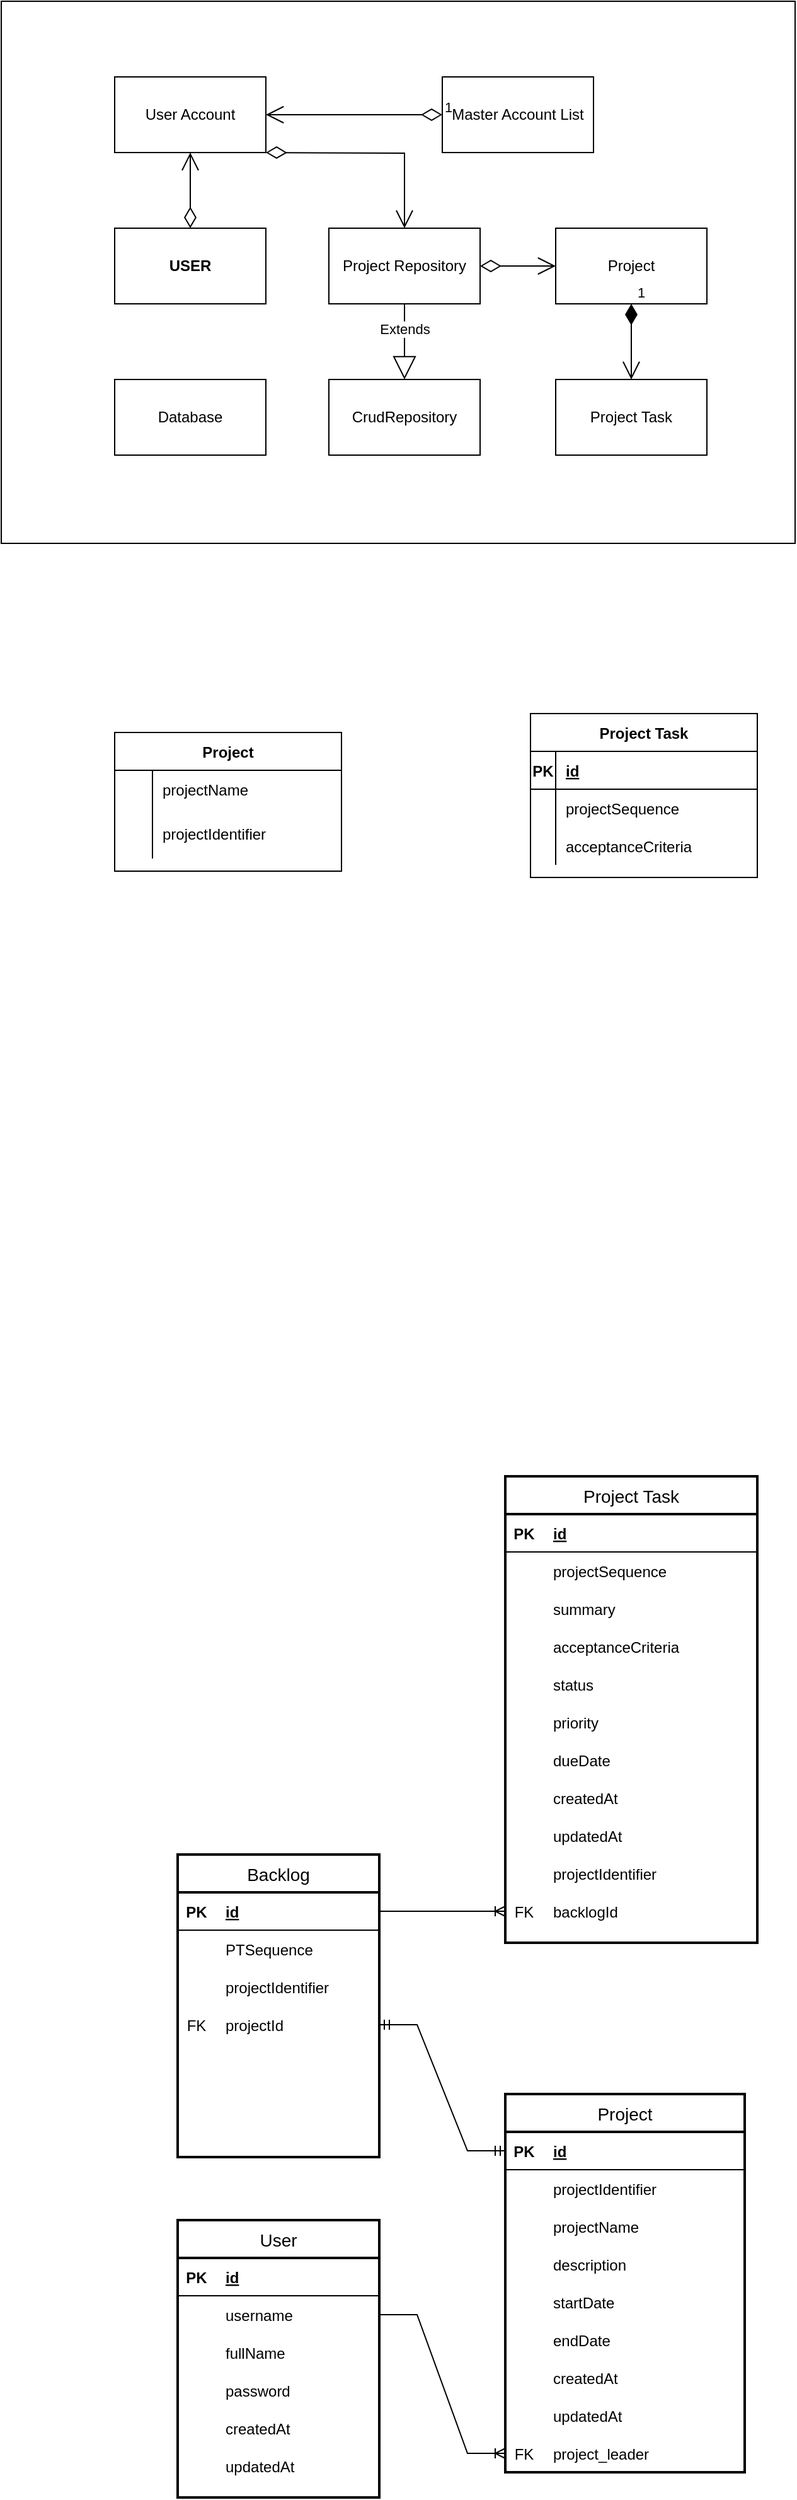 <mxfile version="15.7.3" type="github"><diagram id="AzvWPg0awMvXNOhqUX1V" name="Page-1"><mxGraphModel dx="1757" dy="1560" grid="1" gridSize="10" guides="1" tooltips="1" connect="1" arrows="1" fold="1" page="1" pageScale="1" pageWidth="850" pageHeight="1100" math="0" shadow="0"><root><mxCell id="0"/><mxCell id="1" parent="0"/><mxCell id="7SJsd0M3pE55qgHfErXs-65" value="Project" style="swimlane;childLayout=stackLayout;horizontal=1;startSize=30;horizontalStack=0;rounded=0;fontSize=14;fontStyle=0;strokeWidth=2;resizeParent=0;resizeLast=1;shadow=0;dashed=0;align=center;" vertex="1" parent="1"><mxGeometry x="1360" y="1710" width="190" height="300" as="geometry"/></mxCell><mxCell id="7SJsd0M3pE55qgHfErXs-67" value="" style="shape=table;startSize=0;container=1;collapsible=1;childLayout=tableLayout;fixedRows=1;rowLines=0;fontStyle=0;align=center;resizeLast=1;strokeColor=none;fillColor=none;" vertex="1" parent="7SJsd0M3pE55qgHfErXs-65"><mxGeometry y="30" width="190" height="270" as="geometry"/></mxCell><mxCell id="7SJsd0M3pE55qgHfErXs-3" value="" style="shape=partialRectangle;collapsible=0;dropTarget=0;pointerEvents=0;fillColor=none;top=0;left=0;bottom=1;right=0;points=[[0,0.5],[1,0.5]];portConstraint=eastwest;" vertex="1" parent="7SJsd0M3pE55qgHfErXs-67"><mxGeometry width="190" height="30" as="geometry"/></mxCell><mxCell id="7SJsd0M3pE55qgHfErXs-4" value="PK" style="shape=partialRectangle;connectable=0;fillColor=none;top=0;left=0;bottom=0;right=0;fontStyle=1;overflow=hidden;" vertex="1" parent="7SJsd0M3pE55qgHfErXs-3"><mxGeometry width="30" height="30" as="geometry"><mxRectangle width="30" height="30" as="alternateBounds"/></mxGeometry></mxCell><mxCell id="7SJsd0M3pE55qgHfErXs-5" value="id" style="shape=partialRectangle;connectable=0;fillColor=none;top=0;left=0;bottom=0;right=0;align=left;spacingLeft=6;fontStyle=5;overflow=hidden;" vertex="1" parent="7SJsd0M3pE55qgHfErXs-3"><mxGeometry x="30" width="160" height="30" as="geometry"><mxRectangle width="160" height="30" as="alternateBounds"/></mxGeometry></mxCell><mxCell id="7SJsd0M3pE55qgHfErXs-71" value="" style="shape=partialRectangle;collapsible=0;dropTarget=0;pointerEvents=0;fillColor=none;top=0;left=0;bottom=0;right=0;points=[[0,0.5],[1,0.5]];portConstraint=eastwest;" vertex="1" parent="7SJsd0M3pE55qgHfErXs-67"><mxGeometry y="30" width="190" height="30" as="geometry"/></mxCell><mxCell id="7SJsd0M3pE55qgHfErXs-72" value="" style="shape=partialRectangle;connectable=0;fillColor=none;top=0;left=0;bottom=0;right=0;editable=1;overflow=hidden;" vertex="1" parent="7SJsd0M3pE55qgHfErXs-71"><mxGeometry width="30" height="30" as="geometry"><mxRectangle width="30" height="30" as="alternateBounds"/></mxGeometry></mxCell><mxCell id="7SJsd0M3pE55qgHfErXs-73" value="projectIdentifier" style="shape=partialRectangle;connectable=0;fillColor=none;top=0;left=0;bottom=0;right=0;align=left;spacingLeft=6;overflow=hidden;" vertex="1" parent="7SJsd0M3pE55qgHfErXs-71"><mxGeometry x="30" width="160" height="30" as="geometry"><mxRectangle width="160" height="30" as="alternateBounds"/></mxGeometry></mxCell><mxCell id="7SJsd0M3pE55qgHfErXs-68" value="" style="shape=partialRectangle;collapsible=0;dropTarget=0;pointerEvents=0;fillColor=none;top=0;left=0;bottom=0;right=0;points=[[0,0.5],[1,0.5]];portConstraint=eastwest;" vertex="1" parent="7SJsd0M3pE55qgHfErXs-67"><mxGeometry y="60" width="190" height="30" as="geometry"/></mxCell><mxCell id="7SJsd0M3pE55qgHfErXs-69" value="" style="shape=partialRectangle;connectable=0;fillColor=none;top=0;left=0;bottom=0;right=0;editable=1;overflow=hidden;" vertex="1" parent="7SJsd0M3pE55qgHfErXs-68"><mxGeometry width="30" height="30" as="geometry"><mxRectangle width="30" height="30" as="alternateBounds"/></mxGeometry></mxCell><mxCell id="7SJsd0M3pE55qgHfErXs-70" value="projectName" style="shape=partialRectangle;connectable=0;fillColor=none;top=0;left=0;bottom=0;right=0;align=left;spacingLeft=6;overflow=hidden;" vertex="1" parent="7SJsd0M3pE55qgHfErXs-68"><mxGeometry x="30" width="160" height="30" as="geometry"><mxRectangle width="160" height="30" as="alternateBounds"/></mxGeometry></mxCell><mxCell id="7SJsd0M3pE55qgHfErXs-12" value="" style="shape=partialRectangle;collapsible=0;dropTarget=0;pointerEvents=0;fillColor=none;top=0;left=0;bottom=0;right=0;points=[[0,0.5],[1,0.5]];portConstraint=eastwest;" vertex="1" parent="7SJsd0M3pE55qgHfErXs-67"><mxGeometry y="90" width="190" height="30" as="geometry"/></mxCell><mxCell id="7SJsd0M3pE55qgHfErXs-13" value="" style="shape=partialRectangle;connectable=0;fillColor=none;top=0;left=0;bottom=0;right=0;editable=1;overflow=hidden;" vertex="1" parent="7SJsd0M3pE55qgHfErXs-12"><mxGeometry width="30" height="30" as="geometry"><mxRectangle width="30" height="30" as="alternateBounds"/></mxGeometry></mxCell><mxCell id="7SJsd0M3pE55qgHfErXs-14" value="description" style="shape=partialRectangle;connectable=0;fillColor=none;top=0;left=0;bottom=0;right=0;align=left;spacingLeft=6;overflow=hidden;" vertex="1" parent="7SJsd0M3pE55qgHfErXs-12"><mxGeometry x="30" width="160" height="30" as="geometry"><mxRectangle width="160" height="30" as="alternateBounds"/></mxGeometry></mxCell><mxCell id="7SJsd0M3pE55qgHfErXs-15" value="" style="shape=partialRectangle;collapsible=0;dropTarget=0;pointerEvents=0;fillColor=none;top=0;left=0;bottom=0;right=0;points=[[0,0.5],[1,0.5]];portConstraint=eastwest;" vertex="1" parent="7SJsd0M3pE55qgHfErXs-67"><mxGeometry y="120" width="190" height="30" as="geometry"/></mxCell><mxCell id="7SJsd0M3pE55qgHfErXs-16" value="" style="shape=partialRectangle;connectable=0;fillColor=none;top=0;left=0;bottom=0;right=0;editable=1;overflow=hidden;" vertex="1" parent="7SJsd0M3pE55qgHfErXs-15"><mxGeometry width="30" height="30" as="geometry"><mxRectangle width="30" height="30" as="alternateBounds"/></mxGeometry></mxCell><mxCell id="7SJsd0M3pE55qgHfErXs-17" value="startDate" style="shape=partialRectangle;connectable=0;fillColor=none;top=0;left=0;bottom=0;right=0;align=left;spacingLeft=6;overflow=hidden;" vertex="1" parent="7SJsd0M3pE55qgHfErXs-15"><mxGeometry x="30" width="160" height="30" as="geometry"><mxRectangle width="160" height="30" as="alternateBounds"/></mxGeometry></mxCell><mxCell id="7SJsd0M3pE55qgHfErXs-18" value="" style="shape=partialRectangle;collapsible=0;dropTarget=0;pointerEvents=0;fillColor=none;top=0;left=0;bottom=0;right=0;points=[[0,0.5],[1,0.5]];portConstraint=eastwest;" vertex="1" parent="7SJsd0M3pE55qgHfErXs-67"><mxGeometry y="150" width="190" height="30" as="geometry"/></mxCell><mxCell id="7SJsd0M3pE55qgHfErXs-19" value="" style="shape=partialRectangle;connectable=0;fillColor=none;top=0;left=0;bottom=0;right=0;editable=1;overflow=hidden;" vertex="1" parent="7SJsd0M3pE55qgHfErXs-18"><mxGeometry width="30" height="30" as="geometry"><mxRectangle width="30" height="30" as="alternateBounds"/></mxGeometry></mxCell><mxCell id="7SJsd0M3pE55qgHfErXs-20" value="endDate" style="shape=partialRectangle;connectable=0;fillColor=none;top=0;left=0;bottom=0;right=0;align=left;spacingLeft=6;overflow=hidden;" vertex="1" parent="7SJsd0M3pE55qgHfErXs-18"><mxGeometry x="30" width="160" height="30" as="geometry"><mxRectangle width="160" height="30" as="alternateBounds"/></mxGeometry></mxCell><mxCell id="7SJsd0M3pE55qgHfErXs-21" value="" style="shape=partialRectangle;collapsible=0;dropTarget=0;pointerEvents=0;fillColor=none;top=0;left=0;bottom=0;right=0;points=[[0,0.5],[1,0.5]];portConstraint=eastwest;" vertex="1" parent="7SJsd0M3pE55qgHfErXs-67"><mxGeometry y="180" width="190" height="30" as="geometry"/></mxCell><mxCell id="7SJsd0M3pE55qgHfErXs-22" value="" style="shape=partialRectangle;connectable=0;fillColor=none;top=0;left=0;bottom=0;right=0;editable=1;overflow=hidden;" vertex="1" parent="7SJsd0M3pE55qgHfErXs-21"><mxGeometry width="30" height="30" as="geometry"><mxRectangle width="30" height="30" as="alternateBounds"/></mxGeometry></mxCell><mxCell id="7SJsd0M3pE55qgHfErXs-23" value="createdAt" style="shape=partialRectangle;connectable=0;fillColor=none;top=0;left=0;bottom=0;right=0;align=left;spacingLeft=6;overflow=hidden;" vertex="1" parent="7SJsd0M3pE55qgHfErXs-21"><mxGeometry x="30" width="160" height="30" as="geometry"><mxRectangle width="160" height="30" as="alternateBounds"/></mxGeometry></mxCell><mxCell id="7SJsd0M3pE55qgHfErXs-24" value="" style="shape=partialRectangle;collapsible=0;dropTarget=0;pointerEvents=0;fillColor=none;top=0;left=0;bottom=0;right=0;points=[[0,0.5],[1,0.5]];portConstraint=eastwest;" vertex="1" parent="7SJsd0M3pE55qgHfErXs-67"><mxGeometry y="210" width="190" height="30" as="geometry"/></mxCell><mxCell id="7SJsd0M3pE55qgHfErXs-25" value="" style="shape=partialRectangle;connectable=0;fillColor=none;top=0;left=0;bottom=0;right=0;editable=1;overflow=hidden;" vertex="1" parent="7SJsd0M3pE55qgHfErXs-24"><mxGeometry width="30" height="30" as="geometry"><mxRectangle width="30" height="30" as="alternateBounds"/></mxGeometry></mxCell><mxCell id="7SJsd0M3pE55qgHfErXs-26" value="updatedAt" style="shape=partialRectangle;connectable=0;fillColor=none;top=0;left=0;bottom=0;right=0;align=left;spacingLeft=6;overflow=hidden;" vertex="1" parent="7SJsd0M3pE55qgHfErXs-24"><mxGeometry x="30" width="160" height="30" as="geometry"><mxRectangle width="160" height="30" as="alternateBounds"/></mxGeometry></mxCell><mxCell id="7SJsd0M3pE55qgHfErXs-136" value="" style="shape=partialRectangle;collapsible=0;dropTarget=0;pointerEvents=0;fillColor=none;top=0;left=0;bottom=0;right=0;points=[[0,0.5],[1,0.5]];portConstraint=eastwest;rounded=0;" vertex="1" parent="7SJsd0M3pE55qgHfErXs-67"><mxGeometry y="240" width="190" height="30" as="geometry"/></mxCell><mxCell id="7SJsd0M3pE55qgHfErXs-137" value="FK" style="shape=partialRectangle;connectable=0;fillColor=none;top=0;left=0;bottom=0;right=0;editable=1;overflow=hidden;rounded=0;" vertex="1" parent="7SJsd0M3pE55qgHfErXs-136"><mxGeometry width="30" height="30" as="geometry"><mxRectangle width="30" height="30" as="alternateBounds"/></mxGeometry></mxCell><mxCell id="7SJsd0M3pE55qgHfErXs-138" value="project_leader" style="shape=partialRectangle;connectable=0;fillColor=none;top=0;left=0;bottom=0;right=0;align=left;spacingLeft=6;overflow=hidden;rounded=0;" vertex="1" parent="7SJsd0M3pE55qgHfErXs-136"><mxGeometry x="30" width="160" height="30" as="geometry"><mxRectangle width="160" height="30" as="alternateBounds"/></mxGeometry></mxCell><mxCell id="7SJsd0M3pE55qgHfErXs-74" value="Project Task" style="swimlane;childLayout=stackLayout;horizontal=1;startSize=30;horizontalStack=0;rounded=0;fontSize=14;fontStyle=0;strokeWidth=2;resizeParent=0;resizeLast=1;shadow=0;dashed=0;align=center;" vertex="1" parent="1"><mxGeometry x="1360" y="1220" width="200" height="370" as="geometry"/></mxCell><mxCell id="7SJsd0M3pE55qgHfErXs-120" value="" style="shape=partialRectangle;collapsible=0;dropTarget=0;pointerEvents=0;fillColor=none;top=0;left=0;bottom=1;right=0;points=[[0,0.5],[1,0.5]];portConstraint=eastwest;" vertex="1" parent="7SJsd0M3pE55qgHfErXs-74"><mxGeometry y="30" width="200" height="30" as="geometry"/></mxCell><mxCell id="7SJsd0M3pE55qgHfErXs-121" value="PK" style="shape=partialRectangle;connectable=0;fillColor=none;top=0;left=0;bottom=0;right=0;fontStyle=1;overflow=hidden;" vertex="1" parent="7SJsd0M3pE55qgHfErXs-120"><mxGeometry width="30" height="30" as="geometry"><mxRectangle width="30" height="30" as="alternateBounds"/></mxGeometry></mxCell><mxCell id="7SJsd0M3pE55qgHfErXs-122" value="id" style="shape=partialRectangle;connectable=0;fillColor=none;top=0;left=0;bottom=0;right=0;align=left;spacingLeft=6;fontStyle=5;overflow=hidden;" vertex="1" parent="7SJsd0M3pE55qgHfErXs-120"><mxGeometry x="30" width="160" height="30" as="geometry"><mxRectangle width="160" height="30" as="alternateBounds"/></mxGeometry></mxCell><mxCell id="7SJsd0M3pE55qgHfErXs-76" value="" style="shape=table;startSize=0;container=1;collapsible=1;childLayout=tableLayout;fixedRows=1;rowLines=0;fontStyle=0;align=center;resizeLast=1;strokeColor=none;fillColor=none;" vertex="1" parent="7SJsd0M3pE55qgHfErXs-74"><mxGeometry y="60" width="200" height="310" as="geometry"/></mxCell><mxCell id="7SJsd0M3pE55qgHfErXs-77" value="" style="shape=partialRectangle;collapsible=0;dropTarget=0;pointerEvents=0;fillColor=none;top=0;left=0;bottom=0;right=0;points=[[0,0.5],[1,0.5]];portConstraint=eastwest;" vertex="1" parent="7SJsd0M3pE55qgHfErXs-76"><mxGeometry width="200" height="30" as="geometry"/></mxCell><mxCell id="7SJsd0M3pE55qgHfErXs-78" value="" style="shape=partialRectangle;connectable=0;fillColor=none;top=0;left=0;bottom=0;right=0;editable=1;overflow=hidden;" vertex="1" parent="7SJsd0M3pE55qgHfErXs-77"><mxGeometry width="30" height="30" as="geometry"><mxRectangle width="30" height="30" as="alternateBounds"/></mxGeometry></mxCell><mxCell id="7SJsd0M3pE55qgHfErXs-79" value="projectSequence" style="shape=partialRectangle;connectable=0;fillColor=none;top=0;left=0;bottom=0;right=0;align=left;spacingLeft=6;overflow=hidden;" vertex="1" parent="7SJsd0M3pE55qgHfErXs-77"><mxGeometry x="30" width="170" height="30" as="geometry"><mxRectangle width="170" height="30" as="alternateBounds"/></mxGeometry></mxCell><mxCell id="7SJsd0M3pE55qgHfErXs-34" value="" style="shape=partialRectangle;collapsible=0;dropTarget=0;pointerEvents=0;fillColor=none;top=0;left=0;bottom=0;right=0;points=[[0,0.5],[1,0.5]];portConstraint=eastwest;" vertex="1" parent="7SJsd0M3pE55qgHfErXs-76"><mxGeometry y="30" width="200" height="30" as="geometry"/></mxCell><mxCell id="7SJsd0M3pE55qgHfErXs-35" value="" style="shape=partialRectangle;connectable=0;fillColor=none;top=0;left=0;bottom=0;right=0;editable=1;overflow=hidden;" vertex="1" parent="7SJsd0M3pE55qgHfErXs-34"><mxGeometry width="30" height="30" as="geometry"><mxRectangle width="30" height="30" as="alternateBounds"/></mxGeometry></mxCell><mxCell id="7SJsd0M3pE55qgHfErXs-36" value="summary" style="shape=partialRectangle;connectable=0;fillColor=none;top=0;left=0;bottom=0;right=0;align=left;spacingLeft=6;overflow=hidden;" vertex="1" parent="7SJsd0M3pE55qgHfErXs-34"><mxGeometry x="30" width="170" height="30" as="geometry"><mxRectangle width="170" height="30" as="alternateBounds"/></mxGeometry></mxCell><mxCell id="7SJsd0M3pE55qgHfErXs-37" value="" style="shape=partialRectangle;collapsible=0;dropTarget=0;pointerEvents=0;fillColor=none;top=0;left=0;bottom=0;right=0;points=[[0,0.5],[1,0.5]];portConstraint=eastwest;" vertex="1" parent="7SJsd0M3pE55qgHfErXs-76"><mxGeometry y="60" width="200" height="30" as="geometry"/></mxCell><mxCell id="7SJsd0M3pE55qgHfErXs-38" value="" style="shape=partialRectangle;connectable=0;fillColor=none;top=0;left=0;bottom=0;right=0;editable=1;overflow=hidden;" vertex="1" parent="7SJsd0M3pE55qgHfErXs-37"><mxGeometry width="30" height="30" as="geometry"><mxRectangle width="30" height="30" as="alternateBounds"/></mxGeometry></mxCell><mxCell id="7SJsd0M3pE55qgHfErXs-39" value="acceptanceCriteria" style="shape=partialRectangle;connectable=0;fillColor=none;top=0;left=0;bottom=0;right=0;align=left;spacingLeft=6;overflow=hidden;" vertex="1" parent="7SJsd0M3pE55qgHfErXs-37"><mxGeometry x="30" width="170" height="30" as="geometry"><mxRectangle width="170" height="30" as="alternateBounds"/></mxGeometry></mxCell><mxCell id="7SJsd0M3pE55qgHfErXs-40" value="" style="shape=partialRectangle;collapsible=0;dropTarget=0;pointerEvents=0;fillColor=none;top=0;left=0;bottom=0;right=0;points=[[0,0.5],[1,0.5]];portConstraint=eastwest;" vertex="1" parent="7SJsd0M3pE55qgHfErXs-76"><mxGeometry y="90" width="200" height="30" as="geometry"/></mxCell><mxCell id="7SJsd0M3pE55qgHfErXs-41" value="" style="shape=partialRectangle;connectable=0;fillColor=none;top=0;left=0;bottom=0;right=0;editable=1;overflow=hidden;" vertex="1" parent="7SJsd0M3pE55qgHfErXs-40"><mxGeometry width="30" height="30" as="geometry"><mxRectangle width="30" height="30" as="alternateBounds"/></mxGeometry></mxCell><mxCell id="7SJsd0M3pE55qgHfErXs-42" value="status" style="shape=partialRectangle;connectable=0;fillColor=none;top=0;left=0;bottom=0;right=0;align=left;spacingLeft=6;overflow=hidden;" vertex="1" parent="7SJsd0M3pE55qgHfErXs-40"><mxGeometry x="30" width="170" height="30" as="geometry"><mxRectangle width="170" height="30" as="alternateBounds"/></mxGeometry></mxCell><mxCell id="7SJsd0M3pE55qgHfErXs-43" value="" style="shape=partialRectangle;collapsible=0;dropTarget=0;pointerEvents=0;fillColor=none;top=0;left=0;bottom=0;right=0;points=[[0,0.5],[1,0.5]];portConstraint=eastwest;" vertex="1" parent="7SJsd0M3pE55qgHfErXs-76"><mxGeometry y="120" width="200" height="30" as="geometry"/></mxCell><mxCell id="7SJsd0M3pE55qgHfErXs-44" value="" style="shape=partialRectangle;connectable=0;fillColor=none;top=0;left=0;bottom=0;right=0;editable=1;overflow=hidden;" vertex="1" parent="7SJsd0M3pE55qgHfErXs-43"><mxGeometry width="30" height="30" as="geometry"><mxRectangle width="30" height="30" as="alternateBounds"/></mxGeometry></mxCell><mxCell id="7SJsd0M3pE55qgHfErXs-45" value="priority" style="shape=partialRectangle;connectable=0;fillColor=none;top=0;left=0;bottom=0;right=0;align=left;spacingLeft=6;overflow=hidden;" vertex="1" parent="7SJsd0M3pE55qgHfErXs-43"><mxGeometry x="30" width="170" height="30" as="geometry"><mxRectangle width="170" height="30" as="alternateBounds"/></mxGeometry></mxCell><mxCell id="7SJsd0M3pE55qgHfErXs-46" value="" style="shape=partialRectangle;collapsible=0;dropTarget=0;pointerEvents=0;fillColor=none;top=0;left=0;bottom=0;right=0;points=[[0,0.5],[1,0.5]];portConstraint=eastwest;" vertex="1" parent="7SJsd0M3pE55qgHfErXs-76"><mxGeometry y="150" width="200" height="30" as="geometry"/></mxCell><mxCell id="7SJsd0M3pE55qgHfErXs-47" value="" style="shape=partialRectangle;connectable=0;fillColor=none;top=0;left=0;bottom=0;right=0;editable=1;overflow=hidden;" vertex="1" parent="7SJsd0M3pE55qgHfErXs-46"><mxGeometry width="30" height="30" as="geometry"><mxRectangle width="30" height="30" as="alternateBounds"/></mxGeometry></mxCell><mxCell id="7SJsd0M3pE55qgHfErXs-48" value="dueDate" style="shape=partialRectangle;connectable=0;fillColor=none;top=0;left=0;bottom=0;right=0;align=left;spacingLeft=6;overflow=hidden;" vertex="1" parent="7SJsd0M3pE55qgHfErXs-46"><mxGeometry x="30" width="170" height="30" as="geometry"><mxRectangle width="170" height="30" as="alternateBounds"/></mxGeometry></mxCell><mxCell id="7SJsd0M3pE55qgHfErXs-50" value="" style="shape=partialRectangle;collapsible=0;dropTarget=0;pointerEvents=0;fillColor=none;top=0;left=0;bottom=0;right=0;points=[[0,0.5],[1,0.5]];portConstraint=eastwest;" vertex="1" parent="7SJsd0M3pE55qgHfErXs-76"><mxGeometry y="180" width="200" height="30" as="geometry"/></mxCell><mxCell id="7SJsd0M3pE55qgHfErXs-51" value="" style="shape=partialRectangle;connectable=0;fillColor=none;top=0;left=0;bottom=0;right=0;editable=1;overflow=hidden;" vertex="1" parent="7SJsd0M3pE55qgHfErXs-50"><mxGeometry width="30" height="30" as="geometry"><mxRectangle width="30" height="30" as="alternateBounds"/></mxGeometry></mxCell><mxCell id="7SJsd0M3pE55qgHfErXs-52" value="createdAt" style="shape=partialRectangle;connectable=0;fillColor=none;top=0;left=0;bottom=0;right=0;align=left;spacingLeft=6;overflow=hidden;" vertex="1" parent="7SJsd0M3pE55qgHfErXs-50"><mxGeometry x="30" width="170" height="30" as="geometry"><mxRectangle width="170" height="30" as="alternateBounds"/></mxGeometry></mxCell><mxCell id="7SJsd0M3pE55qgHfErXs-53" value="" style="shape=partialRectangle;collapsible=0;dropTarget=0;pointerEvents=0;fillColor=none;top=0;left=0;bottom=0;right=0;points=[[0,0.5],[1,0.5]];portConstraint=eastwest;" vertex="1" parent="7SJsd0M3pE55qgHfErXs-76"><mxGeometry y="210" width="200" height="30" as="geometry"/></mxCell><mxCell id="7SJsd0M3pE55qgHfErXs-54" value="" style="shape=partialRectangle;connectable=0;fillColor=none;top=0;left=0;bottom=0;right=0;editable=1;overflow=hidden;" vertex="1" parent="7SJsd0M3pE55qgHfErXs-53"><mxGeometry width="30" height="30" as="geometry"><mxRectangle width="30" height="30" as="alternateBounds"/></mxGeometry></mxCell><mxCell id="7SJsd0M3pE55qgHfErXs-55" value="updatedAt" style="shape=partialRectangle;connectable=0;fillColor=none;top=0;left=0;bottom=0;right=0;align=left;spacingLeft=6;overflow=hidden;" vertex="1" parent="7SJsd0M3pE55qgHfErXs-53"><mxGeometry x="30" width="170" height="30" as="geometry"><mxRectangle width="170" height="30" as="alternateBounds"/></mxGeometry></mxCell><mxCell id="7SJsd0M3pE55qgHfErXs-59" value="" style="shape=partialRectangle;collapsible=0;dropTarget=0;pointerEvents=0;fillColor=none;top=0;left=0;bottom=0;right=0;points=[[0,0.5],[1,0.5]];portConstraint=eastwest;" vertex="1" parent="7SJsd0M3pE55qgHfErXs-76"><mxGeometry y="240" width="200" height="30" as="geometry"/></mxCell><mxCell id="7SJsd0M3pE55qgHfErXs-60" value="" style="shape=partialRectangle;connectable=0;fillColor=none;top=0;left=0;bottom=0;right=0;editable=1;overflow=hidden;" vertex="1" parent="7SJsd0M3pE55qgHfErXs-59"><mxGeometry width="30" height="30" as="geometry"><mxRectangle width="30" height="30" as="alternateBounds"/></mxGeometry></mxCell><mxCell id="7SJsd0M3pE55qgHfErXs-61" value="projectIdentifier" style="shape=partialRectangle;connectable=0;fillColor=none;top=0;left=0;bottom=0;right=0;align=left;spacingLeft=6;overflow=hidden;" vertex="1" parent="7SJsd0M3pE55qgHfErXs-59"><mxGeometry x="30" width="170" height="30" as="geometry"><mxRectangle width="170" height="30" as="alternateBounds"/></mxGeometry></mxCell><mxCell id="7SJsd0M3pE55qgHfErXs-62" value="" style="shape=partialRectangle;collapsible=0;dropTarget=0;pointerEvents=0;fillColor=none;top=0;left=0;bottom=0;right=0;points=[[0,0.5],[1,0.5]];portConstraint=eastwest;" vertex="1" parent="7SJsd0M3pE55qgHfErXs-76"><mxGeometry y="270" width="200" height="30" as="geometry"/></mxCell><mxCell id="7SJsd0M3pE55qgHfErXs-63" value="FK" style="shape=partialRectangle;connectable=0;fillColor=none;top=0;left=0;bottom=0;right=0;editable=1;overflow=hidden;" vertex="1" parent="7SJsd0M3pE55qgHfErXs-62"><mxGeometry width="30" height="30" as="geometry"><mxRectangle width="30" height="30" as="alternateBounds"/></mxGeometry></mxCell><mxCell id="7SJsd0M3pE55qgHfErXs-64" value="backlogId" style="shape=partialRectangle;connectable=0;fillColor=none;top=0;left=0;bottom=0;right=0;align=left;spacingLeft=6;overflow=hidden;" vertex="1" parent="7SJsd0M3pE55qgHfErXs-62"><mxGeometry x="30" width="170" height="30" as="geometry"><mxRectangle width="170" height="30" as="alternateBounds"/></mxGeometry></mxCell><mxCell id="7SJsd0M3pE55qgHfErXs-83" value="User" style="swimlane;childLayout=stackLayout;horizontal=1;startSize=30;horizontalStack=0;rounded=0;fontSize=14;fontStyle=0;strokeWidth=2;resizeParent=0;resizeLast=1;shadow=0;dashed=0;align=center;swimlaneLine=1;" vertex="1" parent="1"><mxGeometry x="1100" y="1810" width="160" height="220" as="geometry"/></mxCell><mxCell id="7SJsd0M3pE55qgHfErXs-126" value="" style="shape=partialRectangle;collapsible=0;dropTarget=0;pointerEvents=0;fillColor=none;top=0;left=0;bottom=1;right=0;points=[[0,0.5],[1,0.5]];portConstraint=eastwest;" vertex="1" parent="7SJsd0M3pE55qgHfErXs-83"><mxGeometry y="30" width="160" height="30" as="geometry"/></mxCell><mxCell id="7SJsd0M3pE55qgHfErXs-127" value="PK" style="shape=partialRectangle;connectable=0;fillColor=none;top=0;left=0;bottom=0;right=0;fontStyle=1;overflow=hidden;" vertex="1" parent="7SJsd0M3pE55qgHfErXs-126"><mxGeometry width="30" height="30" as="geometry"><mxRectangle width="30" height="30" as="alternateBounds"/></mxGeometry></mxCell><mxCell id="7SJsd0M3pE55qgHfErXs-128" value="id" style="shape=partialRectangle;connectable=0;fillColor=none;top=0;left=0;bottom=0;right=0;align=left;spacingLeft=6;fontStyle=5;overflow=hidden;" vertex="1" parent="7SJsd0M3pE55qgHfErXs-126"><mxGeometry x="30" width="160" height="30" as="geometry"><mxRectangle width="160" height="30" as="alternateBounds"/></mxGeometry></mxCell><mxCell id="7SJsd0M3pE55qgHfErXs-85" value="" style="shape=table;startSize=0;container=1;collapsible=1;childLayout=tableLayout;fixedRows=1;rowLines=0;fontStyle=0;align=center;resizeLast=1;strokeColor=none;fillColor=none;" vertex="1" parent="7SJsd0M3pE55qgHfErXs-83"><mxGeometry y="60" width="160" height="160" as="geometry"/></mxCell><mxCell id="7SJsd0M3pE55qgHfErXs-86" value="" style="shape=partialRectangle;collapsible=0;dropTarget=0;pointerEvents=0;fillColor=none;top=0;left=0;bottom=0;right=0;points=[[0,0.5],[1,0.5]];portConstraint=eastwest;" vertex="1" parent="7SJsd0M3pE55qgHfErXs-85"><mxGeometry width="160" height="30" as="geometry"/></mxCell><mxCell id="7SJsd0M3pE55qgHfErXs-87" value="" style="shape=partialRectangle;connectable=0;fillColor=none;top=0;left=0;bottom=0;right=0;editable=1;overflow=hidden;" vertex="1" parent="7SJsd0M3pE55qgHfErXs-86"><mxGeometry width="30" height="30" as="geometry"><mxRectangle width="30" height="30" as="alternateBounds"/></mxGeometry></mxCell><mxCell id="7SJsd0M3pE55qgHfErXs-88" value="username" style="shape=partialRectangle;connectable=0;fillColor=none;top=0;left=0;bottom=0;right=0;align=left;spacingLeft=6;overflow=hidden;" vertex="1" parent="7SJsd0M3pE55qgHfErXs-86"><mxGeometry x="30" width="130" height="30" as="geometry"><mxRectangle width="130" height="30" as="alternateBounds"/></mxGeometry></mxCell><mxCell id="7SJsd0M3pE55qgHfErXs-90" value="" style="shape=partialRectangle;collapsible=0;dropTarget=0;pointerEvents=0;fillColor=none;top=0;left=0;bottom=0;right=0;points=[[0,0.5],[1,0.5]];portConstraint=eastwest;" vertex="1" parent="7SJsd0M3pE55qgHfErXs-85"><mxGeometry y="30" width="160" height="30" as="geometry"/></mxCell><mxCell id="7SJsd0M3pE55qgHfErXs-91" value="" style="shape=partialRectangle;connectable=0;fillColor=none;top=0;left=0;bottom=0;right=0;editable=1;overflow=hidden;" vertex="1" parent="7SJsd0M3pE55qgHfErXs-90"><mxGeometry width="30" height="30" as="geometry"><mxRectangle width="30" height="30" as="alternateBounds"/></mxGeometry></mxCell><mxCell id="7SJsd0M3pE55qgHfErXs-92" value="fullName" style="shape=partialRectangle;connectable=0;fillColor=none;top=0;left=0;bottom=0;right=0;align=left;spacingLeft=6;overflow=hidden;" vertex="1" parent="7SJsd0M3pE55qgHfErXs-90"><mxGeometry x="30" width="130" height="30" as="geometry"><mxRectangle width="130" height="30" as="alternateBounds"/></mxGeometry></mxCell><mxCell id="7SJsd0M3pE55qgHfErXs-93" value="" style="shape=partialRectangle;collapsible=0;dropTarget=0;pointerEvents=0;fillColor=none;top=0;left=0;bottom=0;right=0;points=[[0,0.5],[1,0.5]];portConstraint=eastwest;" vertex="1" parent="7SJsd0M3pE55qgHfErXs-85"><mxGeometry y="60" width="160" height="30" as="geometry"/></mxCell><mxCell id="7SJsd0M3pE55qgHfErXs-94" value="" style="shape=partialRectangle;connectable=0;fillColor=none;top=0;left=0;bottom=0;right=0;editable=1;overflow=hidden;" vertex="1" parent="7SJsd0M3pE55qgHfErXs-93"><mxGeometry width="30" height="30" as="geometry"><mxRectangle width="30" height="30" as="alternateBounds"/></mxGeometry></mxCell><mxCell id="7SJsd0M3pE55qgHfErXs-95" value="password" style="shape=partialRectangle;connectable=0;fillColor=none;top=0;left=0;bottom=0;right=0;align=left;spacingLeft=6;overflow=hidden;" vertex="1" parent="7SJsd0M3pE55qgHfErXs-93"><mxGeometry x="30" width="130" height="30" as="geometry"><mxRectangle width="130" height="30" as="alternateBounds"/></mxGeometry></mxCell><mxCell id="7SJsd0M3pE55qgHfErXs-96" value="" style="shape=partialRectangle;collapsible=0;dropTarget=0;pointerEvents=0;fillColor=none;top=0;left=0;bottom=0;right=0;points=[[0,0.5],[1,0.5]];portConstraint=eastwest;" vertex="1" parent="7SJsd0M3pE55qgHfErXs-85"><mxGeometry y="90" width="160" height="30" as="geometry"/></mxCell><mxCell id="7SJsd0M3pE55qgHfErXs-97" value="" style="shape=partialRectangle;connectable=0;fillColor=none;top=0;left=0;bottom=0;right=0;editable=1;overflow=hidden;" vertex="1" parent="7SJsd0M3pE55qgHfErXs-96"><mxGeometry width="30" height="30" as="geometry"><mxRectangle width="30" height="30" as="alternateBounds"/></mxGeometry></mxCell><mxCell id="7SJsd0M3pE55qgHfErXs-98" value="createdAt" style="shape=partialRectangle;connectable=0;fillColor=none;top=0;left=0;bottom=0;right=0;align=left;spacingLeft=6;overflow=hidden;" vertex="1" parent="7SJsd0M3pE55qgHfErXs-96"><mxGeometry x="30" width="130" height="30" as="geometry"><mxRectangle width="130" height="30" as="alternateBounds"/></mxGeometry></mxCell><mxCell id="7SJsd0M3pE55qgHfErXs-99" value="" style="shape=partialRectangle;collapsible=0;dropTarget=0;pointerEvents=0;fillColor=none;top=0;left=0;bottom=0;right=0;points=[[0,0.5],[1,0.5]];portConstraint=eastwest;" vertex="1" parent="7SJsd0M3pE55qgHfErXs-85"><mxGeometry y="120" width="160" height="30" as="geometry"/></mxCell><mxCell id="7SJsd0M3pE55qgHfErXs-100" value="" style="shape=partialRectangle;connectable=0;fillColor=none;top=0;left=0;bottom=0;right=0;editable=1;overflow=hidden;" vertex="1" parent="7SJsd0M3pE55qgHfErXs-99"><mxGeometry width="30" height="30" as="geometry"><mxRectangle width="30" height="30" as="alternateBounds"/></mxGeometry></mxCell><mxCell id="7SJsd0M3pE55qgHfErXs-101" value="updatedAt" style="shape=partialRectangle;connectable=0;fillColor=none;top=0;left=0;bottom=0;right=0;align=left;spacingLeft=6;overflow=hidden;" vertex="1" parent="7SJsd0M3pE55qgHfErXs-99"><mxGeometry x="30" width="130" height="30" as="geometry"><mxRectangle width="130" height="30" as="alternateBounds"/></mxGeometry></mxCell><mxCell id="7SJsd0M3pE55qgHfErXs-102" value="Backlog" style="swimlane;childLayout=stackLayout;horizontal=1;startSize=30;horizontalStack=0;rounded=0;fontSize=14;fontStyle=0;strokeWidth=2;resizeParent=0;resizeLast=1;shadow=0;dashed=0;align=center;" vertex="1" parent="1"><mxGeometry x="1100" y="1520" width="160" height="240" as="geometry"/></mxCell><mxCell id="7SJsd0M3pE55qgHfErXs-123" value="" style="shape=partialRectangle;collapsible=0;dropTarget=0;pointerEvents=0;fillColor=none;top=0;left=0;bottom=1;right=0;points=[[0,0.5],[1,0.5]];portConstraint=eastwest;" vertex="1" parent="7SJsd0M3pE55qgHfErXs-102"><mxGeometry y="30" width="160" height="30" as="geometry"/></mxCell><mxCell id="7SJsd0M3pE55qgHfErXs-124" value="PK" style="shape=partialRectangle;connectable=0;fillColor=none;top=0;left=0;bottom=0;right=0;fontStyle=1;overflow=hidden;" vertex="1" parent="7SJsd0M3pE55qgHfErXs-123"><mxGeometry width="30" height="30" as="geometry"><mxRectangle width="30" height="30" as="alternateBounds"/></mxGeometry></mxCell><mxCell id="7SJsd0M3pE55qgHfErXs-125" value="id" style="shape=partialRectangle;connectable=0;fillColor=none;top=0;left=0;bottom=0;right=0;align=left;spacingLeft=6;fontStyle=5;overflow=hidden;" vertex="1" parent="7SJsd0M3pE55qgHfErXs-123"><mxGeometry x="30" width="160" height="30" as="geometry"><mxRectangle width="160" height="30" as="alternateBounds"/></mxGeometry></mxCell><mxCell id="7SJsd0M3pE55qgHfErXs-104" value="" style="shape=table;startSize=0;container=1;collapsible=1;childLayout=tableLayout;fixedRows=1;rowLines=0;fontStyle=0;align=center;resizeLast=1;strokeColor=none;fillColor=none;" vertex="1" parent="7SJsd0M3pE55qgHfErXs-102"><mxGeometry y="60" width="160" height="180" as="geometry"/></mxCell><mxCell id="7SJsd0M3pE55qgHfErXs-105" value="" style="shape=partialRectangle;collapsible=0;dropTarget=0;pointerEvents=0;fillColor=none;top=0;left=0;bottom=0;right=0;points=[[0,0.5],[1,0.5]];portConstraint=eastwest;" vertex="1" parent="7SJsd0M3pE55qgHfErXs-104"><mxGeometry width="160" height="30" as="geometry"/></mxCell><mxCell id="7SJsd0M3pE55qgHfErXs-106" value="" style="shape=partialRectangle;connectable=0;fillColor=none;top=0;left=0;bottom=0;right=0;editable=1;overflow=hidden;" vertex="1" parent="7SJsd0M3pE55qgHfErXs-105"><mxGeometry width="30" height="30" as="geometry"><mxRectangle width="30" height="30" as="alternateBounds"/></mxGeometry></mxCell><mxCell id="7SJsd0M3pE55qgHfErXs-107" value="PTSequence" style="shape=partialRectangle;connectable=0;fillColor=none;top=0;left=0;bottom=0;right=0;align=left;spacingLeft=6;overflow=hidden;" vertex="1" parent="7SJsd0M3pE55qgHfErXs-105"><mxGeometry x="30" width="130" height="30" as="geometry"><mxRectangle width="130" height="30" as="alternateBounds"/></mxGeometry></mxCell><mxCell id="7SJsd0M3pE55qgHfErXs-108" value="" style="shape=partialRectangle;collapsible=0;dropTarget=0;pointerEvents=0;fillColor=none;top=0;left=0;bottom=0;right=0;points=[[0,0.5],[1,0.5]];portConstraint=eastwest;" vertex="1" parent="7SJsd0M3pE55qgHfErXs-104"><mxGeometry y="30" width="160" height="30" as="geometry"/></mxCell><mxCell id="7SJsd0M3pE55qgHfErXs-109" value="" style="shape=partialRectangle;connectable=0;fillColor=none;top=0;left=0;bottom=0;right=0;editable=1;overflow=hidden;" vertex="1" parent="7SJsd0M3pE55qgHfErXs-108"><mxGeometry width="30" height="30" as="geometry"><mxRectangle width="30" height="30" as="alternateBounds"/></mxGeometry></mxCell><mxCell id="7SJsd0M3pE55qgHfErXs-110" value="projectIdentifier" style="shape=partialRectangle;connectable=0;fillColor=none;top=0;left=0;bottom=0;right=0;align=left;spacingLeft=6;overflow=hidden;" vertex="1" parent="7SJsd0M3pE55qgHfErXs-108"><mxGeometry x="30" width="130" height="30" as="geometry"><mxRectangle width="130" height="30" as="alternateBounds"/></mxGeometry></mxCell><mxCell id="7SJsd0M3pE55qgHfErXs-111" value="" style="shape=partialRectangle;collapsible=0;dropTarget=0;pointerEvents=0;fillColor=none;top=0;left=0;bottom=0;right=0;points=[[0,0.5],[1,0.5]];portConstraint=eastwest;" vertex="1" parent="7SJsd0M3pE55qgHfErXs-104"><mxGeometry y="60" width="160" height="30" as="geometry"/></mxCell><mxCell id="7SJsd0M3pE55qgHfErXs-112" value="FK" style="shape=partialRectangle;connectable=0;fillColor=none;top=0;left=0;bottom=0;right=0;editable=1;overflow=hidden;" vertex="1" parent="7SJsd0M3pE55qgHfErXs-111"><mxGeometry width="30" height="30" as="geometry"><mxRectangle width="30" height="30" as="alternateBounds"/></mxGeometry></mxCell><mxCell id="7SJsd0M3pE55qgHfErXs-113" value="projectId" style="shape=partialRectangle;connectable=0;fillColor=none;top=0;left=0;bottom=0;right=0;align=left;spacingLeft=6;overflow=hidden;" vertex="1" parent="7SJsd0M3pE55qgHfErXs-111"><mxGeometry x="30" width="130" height="30" as="geometry"><mxRectangle width="130" height="30" as="alternateBounds"/></mxGeometry></mxCell><mxCell id="7SJsd0M3pE55qgHfErXs-114" value="" style="shape=partialRectangle;collapsible=0;dropTarget=0;pointerEvents=0;fillColor=none;top=0;left=0;bottom=0;right=0;points=[[0,0.5],[1,0.5]];portConstraint=eastwest;" vertex="1" parent="7SJsd0M3pE55qgHfErXs-104"><mxGeometry y="90" width="160" height="30" as="geometry"/></mxCell><mxCell id="7SJsd0M3pE55qgHfErXs-115" value="" style="shape=partialRectangle;connectable=0;fillColor=none;top=0;left=0;bottom=0;right=0;editable=1;overflow=hidden;" vertex="1" parent="7SJsd0M3pE55qgHfErXs-114"><mxGeometry width="30" height="30" as="geometry"><mxRectangle width="30" height="30" as="alternateBounds"/></mxGeometry></mxCell><mxCell id="7SJsd0M3pE55qgHfErXs-116" value="" style="shape=partialRectangle;connectable=0;fillColor=none;top=0;left=0;bottom=0;right=0;align=left;spacingLeft=6;overflow=hidden;" vertex="1" parent="7SJsd0M3pE55qgHfErXs-114"><mxGeometry x="30" width="130" height="30" as="geometry"><mxRectangle width="130" height="30" as="alternateBounds"/></mxGeometry></mxCell><mxCell id="7SJsd0M3pE55qgHfErXs-117" value="" style="shape=partialRectangle;collapsible=0;dropTarget=0;pointerEvents=0;fillColor=none;top=0;left=0;bottom=0;right=0;points=[[0,0.5],[1,0.5]];portConstraint=eastwest;" vertex="1" parent="7SJsd0M3pE55qgHfErXs-104"><mxGeometry y="120" width="160" height="30" as="geometry"/></mxCell><mxCell id="7SJsd0M3pE55qgHfErXs-118" value="" style="shape=partialRectangle;connectable=0;fillColor=none;top=0;left=0;bottom=0;right=0;editable=1;overflow=hidden;" vertex="1" parent="7SJsd0M3pE55qgHfErXs-117"><mxGeometry width="30" height="30" as="geometry"><mxRectangle width="30" height="30" as="alternateBounds"/></mxGeometry></mxCell><mxCell id="7SJsd0M3pE55qgHfErXs-119" value="" style="shape=partialRectangle;connectable=0;fillColor=none;top=0;left=0;bottom=0;right=0;align=left;spacingLeft=6;overflow=hidden;" vertex="1" parent="7SJsd0M3pE55qgHfErXs-117"><mxGeometry x="30" width="130" height="30" as="geometry"><mxRectangle width="130" height="30" as="alternateBounds"/></mxGeometry></mxCell><mxCell id="7SJsd0M3pE55qgHfErXs-129" value="" style="edgeStyle=entityRelationEdgeStyle;fontSize=12;html=1;endArrow=ERoneToMany;rounded=0;exitX=1;exitY=0.5;exitDx=0;exitDy=0;entryX=0;entryY=0.5;entryDx=0;entryDy=0;" edge="1" parent="1" source="7SJsd0M3pE55qgHfErXs-123" target="7SJsd0M3pE55qgHfErXs-62"><mxGeometry width="100" height="100" relative="1" as="geometry"><mxPoint x="1240" y="1560" as="sourcePoint"/><mxPoint x="1340" y="1460" as="targetPoint"/></mxGeometry></mxCell><mxCell id="7SJsd0M3pE55qgHfErXs-131" value="" style="edgeStyle=entityRelationEdgeStyle;fontSize=12;html=1;endArrow=ERoneToMany;rounded=0;exitX=1;exitY=0.5;exitDx=0;exitDy=0;entryX=0;entryY=0.5;entryDx=0;entryDy=0;" edge="1" parent="1" source="7SJsd0M3pE55qgHfErXs-86" target="7SJsd0M3pE55qgHfErXs-136"><mxGeometry width="100" height="100" relative="1" as="geometry"><mxPoint x="1160" y="1940" as="sourcePoint"/><mxPoint x="1260" y="1840" as="targetPoint"/></mxGeometry></mxCell><mxCell id="7SJsd0M3pE55qgHfErXs-132" value="" style="edgeStyle=entityRelationEdgeStyle;fontSize=12;html=1;endArrow=ERmandOne;startArrow=ERmandOne;rounded=0;exitX=1;exitY=0.5;exitDx=0;exitDy=0;entryX=0;entryY=0.5;entryDx=0;entryDy=0;" edge="1" parent="1" source="7SJsd0M3pE55qgHfErXs-111" target="7SJsd0M3pE55qgHfErXs-3"><mxGeometry width="100" height="100" relative="1" as="geometry"><mxPoint x="1270" y="1880" as="sourcePoint"/><mxPoint x="1370" y="1780" as="targetPoint"/></mxGeometry></mxCell><mxCell id="7SJsd0M3pE55qgHfErXs-139" value="&lt;b&gt;USER&lt;/b&gt;" style="rounded=0;whiteSpace=wrap;html=1;strokeColor=default;strokeWidth=1;" vertex="1" parent="1"><mxGeometry x="1050" y="230" width="120" height="60" as="geometry"/></mxCell><mxCell id="7SJsd0M3pE55qgHfErXs-140" value="User Account" style="rounded=0;whiteSpace=wrap;html=1;strokeColor=default;strokeWidth=1;" vertex="1" parent="1"><mxGeometry x="1050" y="110" width="120" height="60" as="geometry"/></mxCell><mxCell id="7SJsd0M3pE55qgHfErXs-141" value="Master Account List" style="rounded=0;whiteSpace=wrap;html=1;strokeColor=default;strokeWidth=1;" vertex="1" parent="1"><mxGeometry x="1310" y="110" width="120" height="60" as="geometry"/></mxCell><mxCell id="7SJsd0M3pE55qgHfErXs-142" value="Project" style="rounded=0;whiteSpace=wrap;html=1;strokeColor=default;strokeWidth=1;" vertex="1" parent="1"><mxGeometry x="1400" y="230" width="120" height="60" as="geometry"/></mxCell><mxCell id="7SJsd0M3pE55qgHfErXs-143" value="Project Task" style="rounded=0;whiteSpace=wrap;html=1;strokeColor=default;strokeWidth=1;" vertex="1" parent="1"><mxGeometry x="1400" y="350" width="120" height="60" as="geometry"/></mxCell><mxCell id="7SJsd0M3pE55qgHfErXs-144" value="Database" style="rounded=0;whiteSpace=wrap;html=1;strokeColor=default;strokeWidth=1;" vertex="1" parent="1"><mxGeometry x="1050" y="350" width="120" height="60" as="geometry"/></mxCell><mxCell id="7SJsd0M3pE55qgHfErXs-145" value="Project Repository" style="rounded=0;whiteSpace=wrap;html=1;strokeColor=default;strokeWidth=1;" vertex="1" parent="1"><mxGeometry x="1220" y="230" width="120" height="60" as="geometry"/></mxCell><mxCell id="7SJsd0M3pE55qgHfErXs-146" value="CrudRepository" style="rounded=0;whiteSpace=wrap;html=1;strokeColor=default;strokeWidth=1;" vertex="1" parent="1"><mxGeometry x="1220" y="350" width="120" height="60" as="geometry"/></mxCell><mxCell id="7SJsd0M3pE55qgHfErXs-147" value="Extends" style="endArrow=block;endSize=16;endFill=0;html=1;rounded=0;entryX=0.5;entryY=0;entryDx=0;entryDy=0;exitX=0.5;exitY=1;exitDx=0;exitDy=0;" edge="1" parent="1" source="7SJsd0M3pE55qgHfErXs-145" target="7SJsd0M3pE55qgHfErXs-146"><mxGeometry x="-0.333" width="160" relative="1" as="geometry"><mxPoint x="1000" y="450" as="sourcePoint"/><mxPoint x="1160" y="450" as="targetPoint"/><mxPoint as="offset"/></mxGeometry></mxCell><mxCell id="7SJsd0M3pE55qgHfErXs-148" value="1" style="endArrow=open;html=1;endSize=12;startArrow=diamondThin;startSize=14;startFill=1;edgeStyle=orthogonalEdgeStyle;align=left;verticalAlign=bottom;rounded=0;exitX=0.5;exitY=1;exitDx=0;exitDy=0;entryX=0.5;entryY=0;entryDx=0;entryDy=0;" edge="1" parent="1" source="7SJsd0M3pE55qgHfErXs-142" target="7SJsd0M3pE55qgHfErXs-143"><mxGeometry x="-1" y="3" relative="1" as="geometry"><mxPoint x="1520" y="250" as="sourcePoint"/><mxPoint x="1680" y="250" as="targetPoint"/></mxGeometry></mxCell><mxCell id="7SJsd0M3pE55qgHfErXs-149" value="" style="endArrow=open;html=1;endSize=12;startArrow=diamondThin;startSize=14;startFill=0;edgeStyle=orthogonalEdgeStyle;align=left;verticalAlign=bottom;rounded=0;entryX=0.5;entryY=1;entryDx=0;entryDy=0;exitX=0.5;exitY=0;exitDx=0;exitDy=0;" edge="1" parent="1" source="7SJsd0M3pE55qgHfErXs-139" target="7SJsd0M3pE55qgHfErXs-140"><mxGeometry x="-1" y="3" relative="1" as="geometry"><mxPoint x="1020" y="170" as="sourcePoint"/><mxPoint x="1180" y="170" as="targetPoint"/></mxGeometry></mxCell><mxCell id="7SJsd0M3pE55qgHfErXs-150" value="1" style="endArrow=open;html=1;endSize=12;startArrow=diamondThin;startSize=14;startFill=0;edgeStyle=orthogonalEdgeStyle;align=left;verticalAlign=bottom;rounded=0;exitX=0;exitY=0.5;exitDx=0;exitDy=0;entryX=1;entryY=0.5;entryDx=0;entryDy=0;" edge="1" parent="1" source="7SJsd0M3pE55qgHfErXs-141" target="7SJsd0M3pE55qgHfErXs-140"><mxGeometry x="-1" y="3" relative="1" as="geometry"><mxPoint x="1130" y="-10" as="sourcePoint"/><mxPoint x="1290" y="-10" as="targetPoint"/></mxGeometry></mxCell><mxCell id="7SJsd0M3pE55qgHfErXs-151" value="" style="endArrow=open;html=1;endSize=12;startArrow=diamondThin;startSize=14;startFill=0;edgeStyle=orthogonalEdgeStyle;align=left;verticalAlign=bottom;rounded=0;entryX=0.5;entryY=0;entryDx=0;entryDy=0;" edge="1" parent="1" target="7SJsd0M3pE55qgHfErXs-145"><mxGeometry x="-1" y="3" relative="1" as="geometry"><mxPoint x="1170" y="170" as="sourcePoint"/><mxPoint x="1120.0" y="180" as="targetPoint"/></mxGeometry></mxCell><mxCell id="7SJsd0M3pE55qgHfErXs-152" value="" style="endArrow=open;html=1;endSize=12;startArrow=diamondThin;startSize=14;startFill=0;edgeStyle=orthogonalEdgeStyle;align=left;verticalAlign=bottom;rounded=0;entryX=0;entryY=0.5;entryDx=0;entryDy=0;exitX=1;exitY=0.5;exitDx=0;exitDy=0;" edge="1" parent="1" source="7SJsd0M3pE55qgHfErXs-145" target="7SJsd0M3pE55qgHfErXs-142"><mxGeometry x="-1" y="3" relative="1" as="geometry"><mxPoint x="1410.0" y="290" as="sourcePoint"/><mxPoint x="1410.0" y="230" as="targetPoint"/></mxGeometry></mxCell><mxCell id="7SJsd0M3pE55qgHfErXs-153" value="" style="rounded=0;whiteSpace=wrap;html=1;fillColor=none;" vertex="1" parent="1"><mxGeometry x="960" y="50" width="630" height="430" as="geometry"/></mxCell><mxCell id="7SJsd0M3pE55qgHfErXs-154" value="Project" style="shape=table;startSize=30;container=1;collapsible=1;childLayout=tableLayout;fixedRows=1;rowLines=0;fontStyle=1;align=center;resizeLast=1;" vertex="1" parent="1"><mxGeometry x="1050" y="630" width="180" height="110" as="geometry"/></mxCell><mxCell id="7SJsd0M3pE55qgHfErXs-155" value="" style="shape=partialRectangle;collapsible=0;dropTarget=0;pointerEvents=0;fillColor=none;top=0;left=0;bottom=0;right=0;points=[[0,0.5],[1,0.5]];portConstraint=eastwest;" vertex="1" parent="7SJsd0M3pE55qgHfErXs-154"><mxGeometry y="30" width="180" height="30" as="geometry"/></mxCell><mxCell id="7SJsd0M3pE55qgHfErXs-156" value="" style="shape=partialRectangle;connectable=0;fillColor=none;top=0;left=0;bottom=0;right=0;editable=1;overflow=hidden;" vertex="1" parent="7SJsd0M3pE55qgHfErXs-155"><mxGeometry width="30" height="30" as="geometry"><mxRectangle width="30" height="30" as="alternateBounds"/></mxGeometry></mxCell><mxCell id="7SJsd0M3pE55qgHfErXs-157" value="projectName" style="shape=partialRectangle;connectable=0;fillColor=none;top=0;left=0;bottom=0;right=0;align=left;spacingLeft=6;overflow=hidden;" vertex="1" parent="7SJsd0M3pE55qgHfErXs-155"><mxGeometry x="30" width="150" height="30" as="geometry"><mxRectangle width="150" height="30" as="alternateBounds"/></mxGeometry></mxCell><mxCell id="7SJsd0M3pE55qgHfErXs-158" value="" style="shape=partialRectangle;collapsible=0;dropTarget=0;pointerEvents=0;fillColor=none;top=0;left=0;bottom=0;right=0;points=[[0,0.5],[1,0.5]];portConstraint=eastwest;" vertex="1" parent="7SJsd0M3pE55qgHfErXs-154"><mxGeometry y="60" width="180" height="40" as="geometry"/></mxCell><mxCell id="7SJsd0M3pE55qgHfErXs-159" value="" style="shape=partialRectangle;connectable=0;fillColor=none;top=0;left=0;bottom=0;right=0;editable=1;overflow=hidden;" vertex="1" parent="7SJsd0M3pE55qgHfErXs-158"><mxGeometry width="30" height="40" as="geometry"><mxRectangle width="30" height="40" as="alternateBounds"/></mxGeometry></mxCell><mxCell id="7SJsd0M3pE55qgHfErXs-160" value="projectIdentifier" style="shape=partialRectangle;connectable=0;fillColor=none;top=0;left=0;bottom=0;right=0;align=left;spacingLeft=6;overflow=hidden;" vertex="1" parent="7SJsd0M3pE55qgHfErXs-158"><mxGeometry x="30" width="150" height="40" as="geometry"><mxRectangle width="150" height="40" as="alternateBounds"/></mxGeometry></mxCell><mxCell id="7SJsd0M3pE55qgHfErXs-161" value="Project Task" style="shape=table;startSize=30;container=1;collapsible=1;childLayout=tableLayout;fixedRows=1;rowLines=0;fontStyle=1;align=center;resizeLast=1;" vertex="1" parent="1"><mxGeometry x="1380" y="615" width="180" height="130" as="geometry"/></mxCell><mxCell id="7SJsd0M3pE55qgHfErXs-162" value="" style="shape=partialRectangle;collapsible=0;dropTarget=0;pointerEvents=0;fillColor=none;top=0;left=0;bottom=1;right=0;points=[[0,0.5],[1,0.5]];portConstraint=eastwest;" vertex="1" parent="7SJsd0M3pE55qgHfErXs-161"><mxGeometry y="30" width="180" height="30" as="geometry"/></mxCell><mxCell id="7SJsd0M3pE55qgHfErXs-163" value="PK" style="shape=partialRectangle;connectable=0;fillColor=none;top=0;left=0;bottom=0;right=0;fontStyle=1;overflow=hidden;" vertex="1" parent="7SJsd0M3pE55qgHfErXs-162"><mxGeometry width="20" height="30" as="geometry"><mxRectangle width="20" height="30" as="alternateBounds"/></mxGeometry></mxCell><mxCell id="7SJsd0M3pE55qgHfErXs-164" value="id" style="shape=partialRectangle;connectable=0;fillColor=none;top=0;left=0;bottom=0;right=0;align=left;spacingLeft=6;fontStyle=5;overflow=hidden;" vertex="1" parent="7SJsd0M3pE55qgHfErXs-162"><mxGeometry x="20" width="160" height="30" as="geometry"><mxRectangle width="160" height="30" as="alternateBounds"/></mxGeometry></mxCell><mxCell id="7SJsd0M3pE55qgHfErXs-165" value="" style="shape=partialRectangle;collapsible=0;dropTarget=0;pointerEvents=0;fillColor=none;top=0;left=0;bottom=0;right=0;points=[[0,0.5],[1,0.5]];portConstraint=eastwest;" vertex="1" parent="7SJsd0M3pE55qgHfErXs-161"><mxGeometry y="60" width="180" height="30" as="geometry"/></mxCell><mxCell id="7SJsd0M3pE55qgHfErXs-166" value="" style="shape=partialRectangle;connectable=0;fillColor=none;top=0;left=0;bottom=0;right=0;editable=1;overflow=hidden;" vertex="1" parent="7SJsd0M3pE55qgHfErXs-165"><mxGeometry width="20" height="30" as="geometry"><mxRectangle width="20" height="30" as="alternateBounds"/></mxGeometry></mxCell><mxCell id="7SJsd0M3pE55qgHfErXs-167" value="projectSequence" style="shape=partialRectangle;connectable=0;fillColor=none;top=0;left=0;bottom=0;right=0;align=left;spacingLeft=6;overflow=hidden;" vertex="1" parent="7SJsd0M3pE55qgHfErXs-165"><mxGeometry x="20" width="160" height="30" as="geometry"><mxRectangle width="160" height="30" as="alternateBounds"/></mxGeometry></mxCell><mxCell id="7SJsd0M3pE55qgHfErXs-168" value="" style="shape=partialRectangle;collapsible=0;dropTarget=0;pointerEvents=0;fillColor=none;top=0;left=0;bottom=0;right=0;points=[[0,0.5],[1,0.5]];portConstraint=eastwest;" vertex="1" parent="7SJsd0M3pE55qgHfErXs-161"><mxGeometry y="90" width="180" height="30" as="geometry"/></mxCell><mxCell id="7SJsd0M3pE55qgHfErXs-169" value="" style="shape=partialRectangle;connectable=0;fillColor=none;top=0;left=0;bottom=0;right=0;editable=1;overflow=hidden;" vertex="1" parent="7SJsd0M3pE55qgHfErXs-168"><mxGeometry width="20" height="30" as="geometry"><mxRectangle width="20" height="30" as="alternateBounds"/></mxGeometry></mxCell><mxCell id="7SJsd0M3pE55qgHfErXs-170" value="acceptanceCriteria" style="shape=partialRectangle;connectable=0;fillColor=none;top=0;left=0;bottom=0;right=0;align=left;spacingLeft=6;overflow=hidden;" vertex="1" parent="7SJsd0M3pE55qgHfErXs-168"><mxGeometry x="20" width="160" height="30" as="geometry"><mxRectangle width="160" height="30" as="alternateBounds"/></mxGeometry></mxCell></root></mxGraphModel></diagram></mxfile>